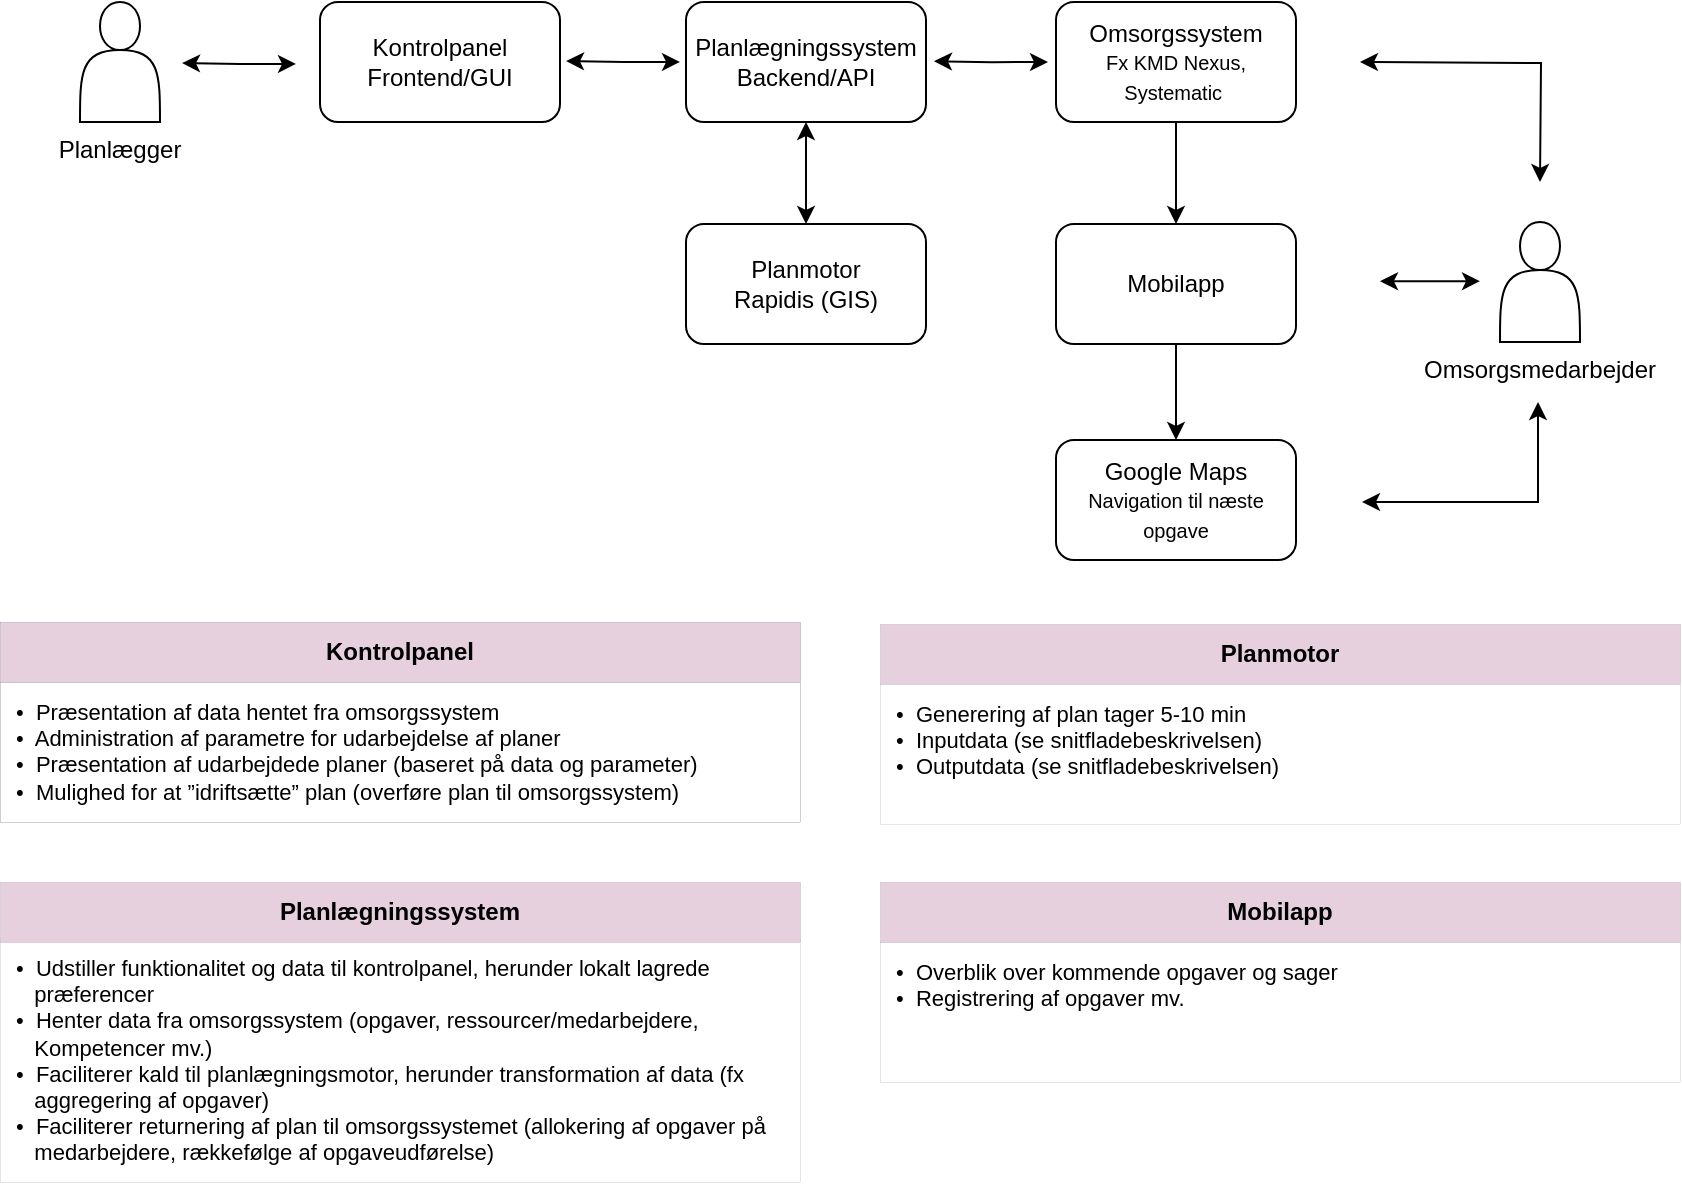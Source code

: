 <mxfile version="26.0.14">
  <diagram name="Page-1" id="dHLGTguul6BB3BgVsBMF">
    <mxGraphModel dx="1803" dy="962" grid="1" gridSize="10" guides="1" tooltips="1" connect="1" arrows="1" fold="1" page="1" pageScale="1" pageWidth="1654" pageHeight="1169" math="0" shadow="0">
      <root>
        <mxCell id="0" />
        <mxCell id="1" parent="0" />
        <mxCell id="lqz_EEA4dAWb-DeIXNUe-2" value="Planlægger" style="shape=actor;whiteSpace=wrap;html=1;labelPosition=center;verticalLabelPosition=bottom;align=center;verticalAlign=top;" vertex="1" parent="1">
          <mxGeometry x="120" y="530" width="40" height="60" as="geometry" />
        </mxCell>
        <mxCell id="lqz_EEA4dAWb-DeIXNUe-3" value="Kontrolpanel&lt;div&gt;Frontend/GUI&lt;/div&gt;" style="rounded=1;whiteSpace=wrap;html=1;" vertex="1" parent="1">
          <mxGeometry x="240" y="530" width="120" height="60" as="geometry" />
        </mxCell>
        <mxCell id="lqz_EEA4dAWb-DeIXNUe-6" value="" style="edgeStyle=orthogonalEdgeStyle;rounded=0;orthogonalLoop=1;jettySize=auto;html=1;startArrow=classic;startFill=1;" edge="1" parent="1" source="lqz_EEA4dAWb-DeIXNUe-4" target="lqz_EEA4dAWb-DeIXNUe-5">
          <mxGeometry relative="1" as="geometry" />
        </mxCell>
        <mxCell id="lqz_EEA4dAWb-DeIXNUe-4" value="Planlægningssystem&lt;div&gt;Backend/API&lt;/div&gt;" style="rounded=1;whiteSpace=wrap;html=1;" vertex="1" parent="1">
          <mxGeometry x="423" y="530" width="120" height="60" as="geometry" />
        </mxCell>
        <mxCell id="lqz_EEA4dAWb-DeIXNUe-5" value="Planmotor&lt;div&gt;Rapidis (GIS)&lt;/div&gt;" style="whiteSpace=wrap;html=1;rounded=1;" vertex="1" parent="1">
          <mxGeometry x="423" y="641" width="120" height="60" as="geometry" />
        </mxCell>
        <mxCell id="lqz_EEA4dAWb-DeIXNUe-11" value="" style="edgeStyle=orthogonalEdgeStyle;rounded=0;orthogonalLoop=1;jettySize=auto;html=1;" edge="1" parent="1" source="lqz_EEA4dAWb-DeIXNUe-7" target="lqz_EEA4dAWb-DeIXNUe-8">
          <mxGeometry relative="1" as="geometry" />
        </mxCell>
        <mxCell id="lqz_EEA4dAWb-DeIXNUe-7" value="Omsorgssystem&lt;div&gt;&lt;font style=&quot;font-size: 10px;&quot;&gt;Fx KMD Nexus, Systematic&amp;nbsp;&lt;/font&gt;&lt;/div&gt;" style="rounded=1;whiteSpace=wrap;html=1;" vertex="1" parent="1">
          <mxGeometry x="608" y="530" width="120" height="60" as="geometry" />
        </mxCell>
        <mxCell id="lqz_EEA4dAWb-DeIXNUe-10" value="" style="edgeStyle=orthogonalEdgeStyle;rounded=0;orthogonalLoop=1;jettySize=auto;html=1;" edge="1" parent="1" source="lqz_EEA4dAWb-DeIXNUe-8" target="lqz_EEA4dAWb-DeIXNUe-9">
          <mxGeometry relative="1" as="geometry" />
        </mxCell>
        <mxCell id="lqz_EEA4dAWb-DeIXNUe-8" value="Mobilapp" style="rounded=1;whiteSpace=wrap;html=1;" vertex="1" parent="1">
          <mxGeometry x="608" y="641" width="120" height="60" as="geometry" />
        </mxCell>
        <mxCell id="lqz_EEA4dAWb-DeIXNUe-9" value="Google Maps&lt;div&gt;&lt;font style=&quot;font-size: 10px;&quot;&gt;Navigation til næste opgave&lt;/font&gt;&lt;/div&gt;" style="rounded=1;whiteSpace=wrap;html=1;" vertex="1" parent="1">
          <mxGeometry x="608" y="749" width="120" height="60" as="geometry" />
        </mxCell>
        <mxCell id="lqz_EEA4dAWb-DeIXNUe-28" value="" style="edgeStyle=orthogonalEdgeStyle;rounded=0;orthogonalLoop=1;jettySize=auto;html=1;startArrow=classic;startFill=1;" edge="1" parent="1">
          <mxGeometry relative="1" as="geometry">
            <mxPoint x="849" y="730" as="sourcePoint" />
            <mxPoint x="761" y="780" as="targetPoint" />
            <Array as="points">
              <mxPoint x="849" y="780" />
            </Array>
          </mxGeometry>
        </mxCell>
        <mxCell id="lqz_EEA4dAWb-DeIXNUe-12" value="Omsorgsmedarbejder" style="shape=actor;whiteSpace=wrap;html=1;labelPosition=center;verticalLabelPosition=bottom;align=center;verticalAlign=top;" vertex="1" parent="1">
          <mxGeometry x="830" y="640" width="40" height="60" as="geometry" />
        </mxCell>
        <mxCell id="lqz_EEA4dAWb-DeIXNUe-22" value="" style="edgeStyle=orthogonalEdgeStyle;rounded=0;orthogonalLoop=1;jettySize=auto;html=1;startArrow=classic;startFill=1;" edge="1" parent="1">
          <mxGeometry relative="1" as="geometry">
            <mxPoint x="547" y="559.58" as="sourcePoint" />
            <mxPoint x="604" y="560" as="targetPoint" />
          </mxGeometry>
        </mxCell>
        <mxCell id="lqz_EEA4dAWb-DeIXNUe-23" value="" style="edgeStyle=orthogonalEdgeStyle;rounded=0;orthogonalLoop=1;jettySize=auto;html=1;startArrow=classic;startFill=1;strokeColor=default;curved=0;" edge="1" parent="1">
          <mxGeometry relative="1" as="geometry">
            <mxPoint x="171" y="560.54" as="sourcePoint" />
            <mxPoint x="228" y="560.96" as="targetPoint" />
          </mxGeometry>
        </mxCell>
        <mxCell id="lqz_EEA4dAWb-DeIXNUe-24" value="" style="edgeStyle=orthogonalEdgeStyle;rounded=0;orthogonalLoop=1;jettySize=auto;html=1;startArrow=classic;startFill=1;" edge="1" parent="1">
          <mxGeometry relative="1" as="geometry">
            <mxPoint x="363" y="559.52" as="sourcePoint" />
            <mxPoint x="420" y="559.94" as="targetPoint" />
          </mxGeometry>
        </mxCell>
        <mxCell id="lqz_EEA4dAWb-DeIXNUe-25" value="" style="edgeStyle=orthogonalEdgeStyle;rounded=0;orthogonalLoop=1;jettySize=auto;html=1;startArrow=classic;startFill=1;" edge="1" parent="1">
          <mxGeometry relative="1" as="geometry">
            <mxPoint x="760" y="560" as="sourcePoint" />
            <mxPoint x="850" y="620" as="targetPoint" />
          </mxGeometry>
        </mxCell>
        <mxCell id="lqz_EEA4dAWb-DeIXNUe-26" value="" style="edgeStyle=orthogonalEdgeStyle;rounded=0;orthogonalLoop=1;jettySize=auto;html=1;startArrow=classic;startFill=1;" edge="1" parent="1">
          <mxGeometry relative="1" as="geometry">
            <mxPoint x="770" y="669.58" as="sourcePoint" />
            <mxPoint x="820" y="669.58" as="targetPoint" />
          </mxGeometry>
        </mxCell>
        <mxCell id="lqz_EEA4dAWb-DeIXNUe-51" value="" style="group;strokeColor=#000000;strokeWidth=0;" vertex="1" connectable="0" parent="1">
          <mxGeometry x="80" y="840" width="400" height="100" as="geometry" />
        </mxCell>
        <mxCell id="lqz_EEA4dAWb-DeIXNUe-49" value="•  Præsentation af data hentet fra omsorgssystem&#xa;•  Administration af parametre for udarbejdelse af planer&#xa;•  Præsentation af udarbejdede planer (baseret på data og parameter)&#xa;•  Mulighed for at ”idriftsætte” plan (overføre plan til omsorgssystem)" style="text;whiteSpace=wrap;strokeColor=#000000;fontSize=11;spacing=4;spacingLeft=4;strokeWidth=0;" vertex="1" parent="lqz_EEA4dAWb-DeIXNUe-51">
          <mxGeometry y="30" width="400" height="70" as="geometry" />
        </mxCell>
        <mxCell id="lqz_EEA4dAWb-DeIXNUe-50" value="Kontrolpanel" style="text;whiteSpace=wrap;strokeColor=#000000;fontStyle=1;fillColor=#E6D0DE;fillStyle=solid;labelPosition=center;verticalLabelPosition=middle;align=center;verticalAlign=middle;strokeWidth=0;" vertex="1" parent="lqz_EEA4dAWb-DeIXNUe-51">
          <mxGeometry width="400" height="30" as="geometry" />
        </mxCell>
        <mxCell id="lqz_EEA4dAWb-DeIXNUe-58" value="" style="group" vertex="1" connectable="0" parent="1">
          <mxGeometry x="520" y="970" width="400" height="100" as="geometry" />
        </mxCell>
        <mxCell id="lqz_EEA4dAWb-DeIXNUe-57" value="Mobilapp" style="text;whiteSpace=wrap;strokeColor=default;fontStyle=1;fillColor=#E6D0DE;fillStyle=solid;labelPosition=center;verticalLabelPosition=middle;align=center;verticalAlign=middle;strokeWidth=0;" vertex="1" parent="lqz_EEA4dAWb-DeIXNUe-58">
          <mxGeometry width="400" height="30" as="geometry" />
        </mxCell>
        <mxCell id="lqz_EEA4dAWb-DeIXNUe-56" value="•  Overblik over kommende opgaver og sager&#xa;•  Registrering af opgaver mv. " style="text;whiteSpace=wrap;strokeColor=#000000;fontSize=11;fontFamily=Helvetica;spacingTop=0;spacing=4;spacingLeft=4;strokeWidth=0;fillColor=default;" vertex="1" parent="lqz_EEA4dAWb-DeIXNUe-58">
          <mxGeometry y="30" width="400" height="70" as="geometry" />
        </mxCell>
        <mxCell id="lqz_EEA4dAWb-DeIXNUe-59" value="" style="group" vertex="1" connectable="0" parent="1">
          <mxGeometry x="80" y="970" width="400" height="150" as="geometry" />
        </mxCell>
        <mxCell id="lqz_EEA4dAWb-DeIXNUe-53" value="•  Udstiller funktionalitet og data til kontrolpanel, herunder lokalt lagrede&#xa;   præferencer&#xa;•  Henter data fra omsorgssystem (opgaver, ressourcer/medarbejdere, &#xa;   Kompetencer mv.)&#xa;•  Faciliterer kald til planlægningsmotor, herunder transformation af data (fx&#xa;   aggregering af opgaver)&#xa;•  Faciliterer returnering af plan til omsorgssystemet (allokering af opgaver på &#xa;   medarbejdere, rækkefølge af opgaveudførelse)" style="text;whiteSpace=wrap;strokeColor=#000000;fontSize=11;spacing=4;spacingLeft=4;strokeWidth=0;" vertex="1" parent="lqz_EEA4dAWb-DeIXNUe-59">
          <mxGeometry y="28.225" width="400" height="121.775" as="geometry" />
        </mxCell>
        <mxCell id="lqz_EEA4dAWb-DeIXNUe-54" value="Planlægningssystem" style="text;whiteSpace=wrap;strokeColor=#000000;fontStyle=1;fillColor=#E6D0DE;fillStyle=solid;labelPosition=center;verticalLabelPosition=middle;align=center;verticalAlign=middle;strokeWidth=0;" vertex="1" parent="lqz_EEA4dAWb-DeIXNUe-59">
          <mxGeometry width="400" height="30" as="geometry" />
        </mxCell>
        <mxCell id="lqz_EEA4dAWb-DeIXNUe-60" value="" style="group" vertex="1" connectable="0" parent="1">
          <mxGeometry x="520" y="841" width="400" height="100" as="geometry" />
        </mxCell>
        <mxCell id="lqz_EEA4dAWb-DeIXNUe-61" value="Planmotor" style="text;whiteSpace=wrap;strokeColor=default;fontStyle=1;fillColor=#E6D0DE;fillStyle=solid;labelPosition=center;verticalLabelPosition=middle;align=center;verticalAlign=middle;strokeWidth=0;" vertex="1" parent="lqz_EEA4dAWb-DeIXNUe-60">
          <mxGeometry width="400" height="30" as="geometry" />
        </mxCell>
        <mxCell id="lqz_EEA4dAWb-DeIXNUe-62" value="•  Generering af plan tager 5-10 min&#xa;•  Inputdata (se snitfladebeskrivelsen)&#xa;•  Outputdata (se snitfladebeskrivelsen)" style="text;whiteSpace=wrap;strokeColor=#000000;fontSize=11;fontFamily=Helvetica;spacingTop=0;spacing=4;spacingLeft=4;strokeWidth=0;fillColor=default;" vertex="1" parent="lqz_EEA4dAWb-DeIXNUe-60">
          <mxGeometry y="30" width="400" height="70" as="geometry" />
        </mxCell>
      </root>
    </mxGraphModel>
  </diagram>
</mxfile>

